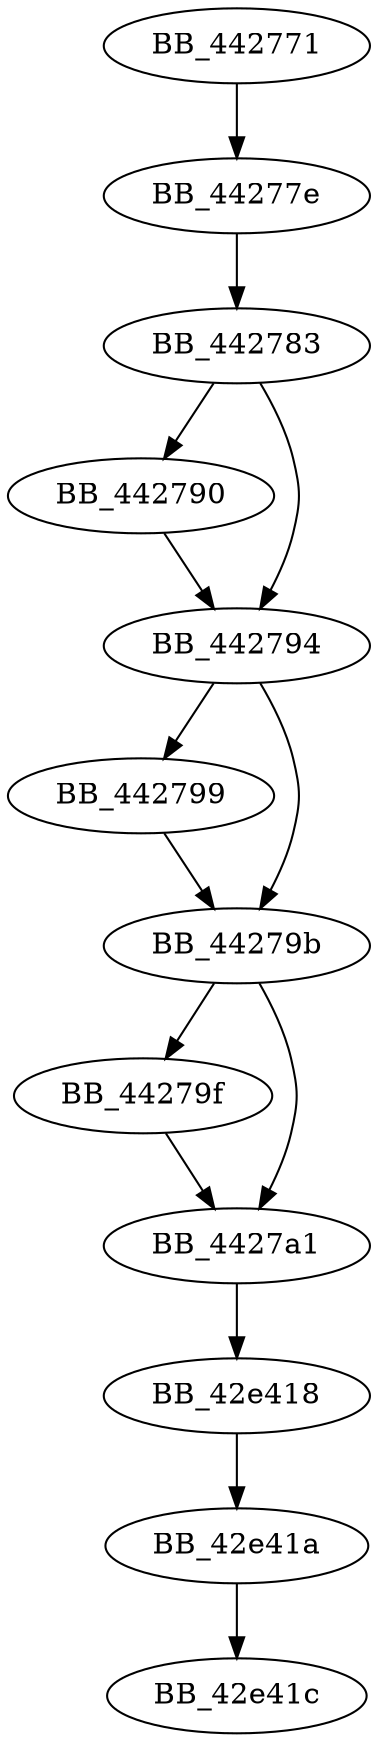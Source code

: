 DiGraph __fFEXP{
BB_42e418->BB_42e41a
BB_42e41a->BB_42e41c
BB_442771->BB_44277e
BB_44277e->BB_442783
BB_442783->BB_442790
BB_442783->BB_442794
BB_442790->BB_442794
BB_442794->BB_442799
BB_442794->BB_44279b
BB_442799->BB_44279b
BB_44279b->BB_44279f
BB_44279b->BB_4427a1
BB_44279f->BB_4427a1
BB_4427a1->BB_42e418
}
